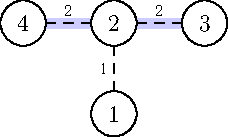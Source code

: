 unitsize(.8cm);

void draw_node(pair pos, string text) {
	path c = circle(pos, .5);
	fill(c, white);
	draw(c, black);
	label(text, pos);
}

void draw_edge(path edge, string text, align al = NoAlign, bool active = false) {
	pair a = relpoint(edge, 0);
	pair b = relpoint(edge, 1);

	real time_a = intersect(edge, circle(a, .5))[0];
	real time_b = intersect(edge, circle(b, .5))[0];

	path sub = subpath(edge, time_a, time_b);
	pair mid = midpoint(sub);
	
	label(scale(.7) * text, mid, al);

	if (active)
		draw(edge, rgb(.8,.8,1) + linewidth(5));
	//draw(sub, arrow = EndArrow(TeXHead, size = 1.5));
	draw(sub, dashed);
}

pair n0 = (1,3);
pair n1 = (3,3);
pair n2 = (5,3);
pair n3 = (3,1);

draw_edge(n0 .. n1, "2", N, true);
draw_edge(n1 .. n2, "2", N, true);
draw_edge(n1 .. n3, "1", W, false);

draw_node(n0, "4");
draw_node(n1, "2");
draw_node(n2, "3");
draw_node(n3, "1");
